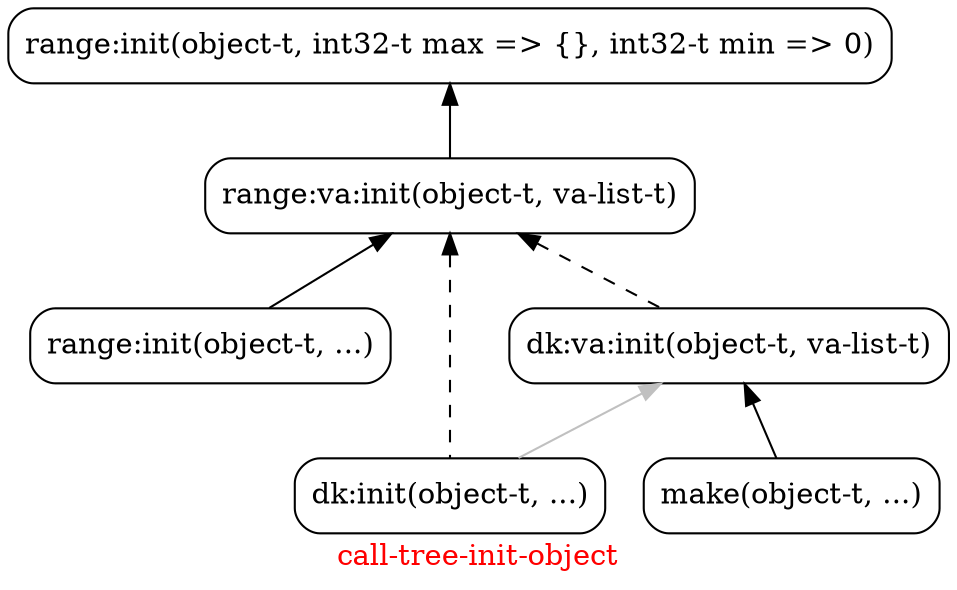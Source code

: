 // Copyright (C) 2007, 2008, 2009 Robert Nielsen <robert@dakota.org>
//
// Licensed under the Apache License, Version 2.0 (the "License");
// you may not use this file except in compliance with the License.
// You may obtain a copy of the License at
//
//      http://www.apache.org/licenses/LICENSE-2.0
//
// Unless required by applicable law or agreed to in writing, software
// distributed under the License is distributed on an "AS IS" BASIS,
// WITHOUT WARRANTIES OR CONDITIONS OF ANY KIND, either express or implied.
// See the License for the specific language governing permissions and
// limitations under the License.

digraph "call-tree-init-object"
{
  graph [ label = "\G", fontcolor = red ];
  graph [ rankdir = TB, center = true ];
  node [ shape = box, style = rounded ];
  edge [ dir = back ];

  "range:va:init(object-t, va-list-t)"
    -> "range:init(object-t, ...)";

  "range:init(object-t, int32-t max => {}, int32-t min => 0)"
    -> "range:va:init(object-t, va-list-t)";

  "range:va:init(object-t, va-list-t)"
    -> "dk:va:init(object-t, va-list-t)" [ style = dashed ];

  "range:va:init(object-t, va-list-t)"
    -> "dk:init(object-t, ...)" [ style = dashed ];

  "dk:va:init(object-t, va-list-t)"
    -> "dk:init(object-t, ...)" [ color = grey ];

  "dk:va:init(object-t, va-list-t)"
    -> "make(object-t, ...)";
}
